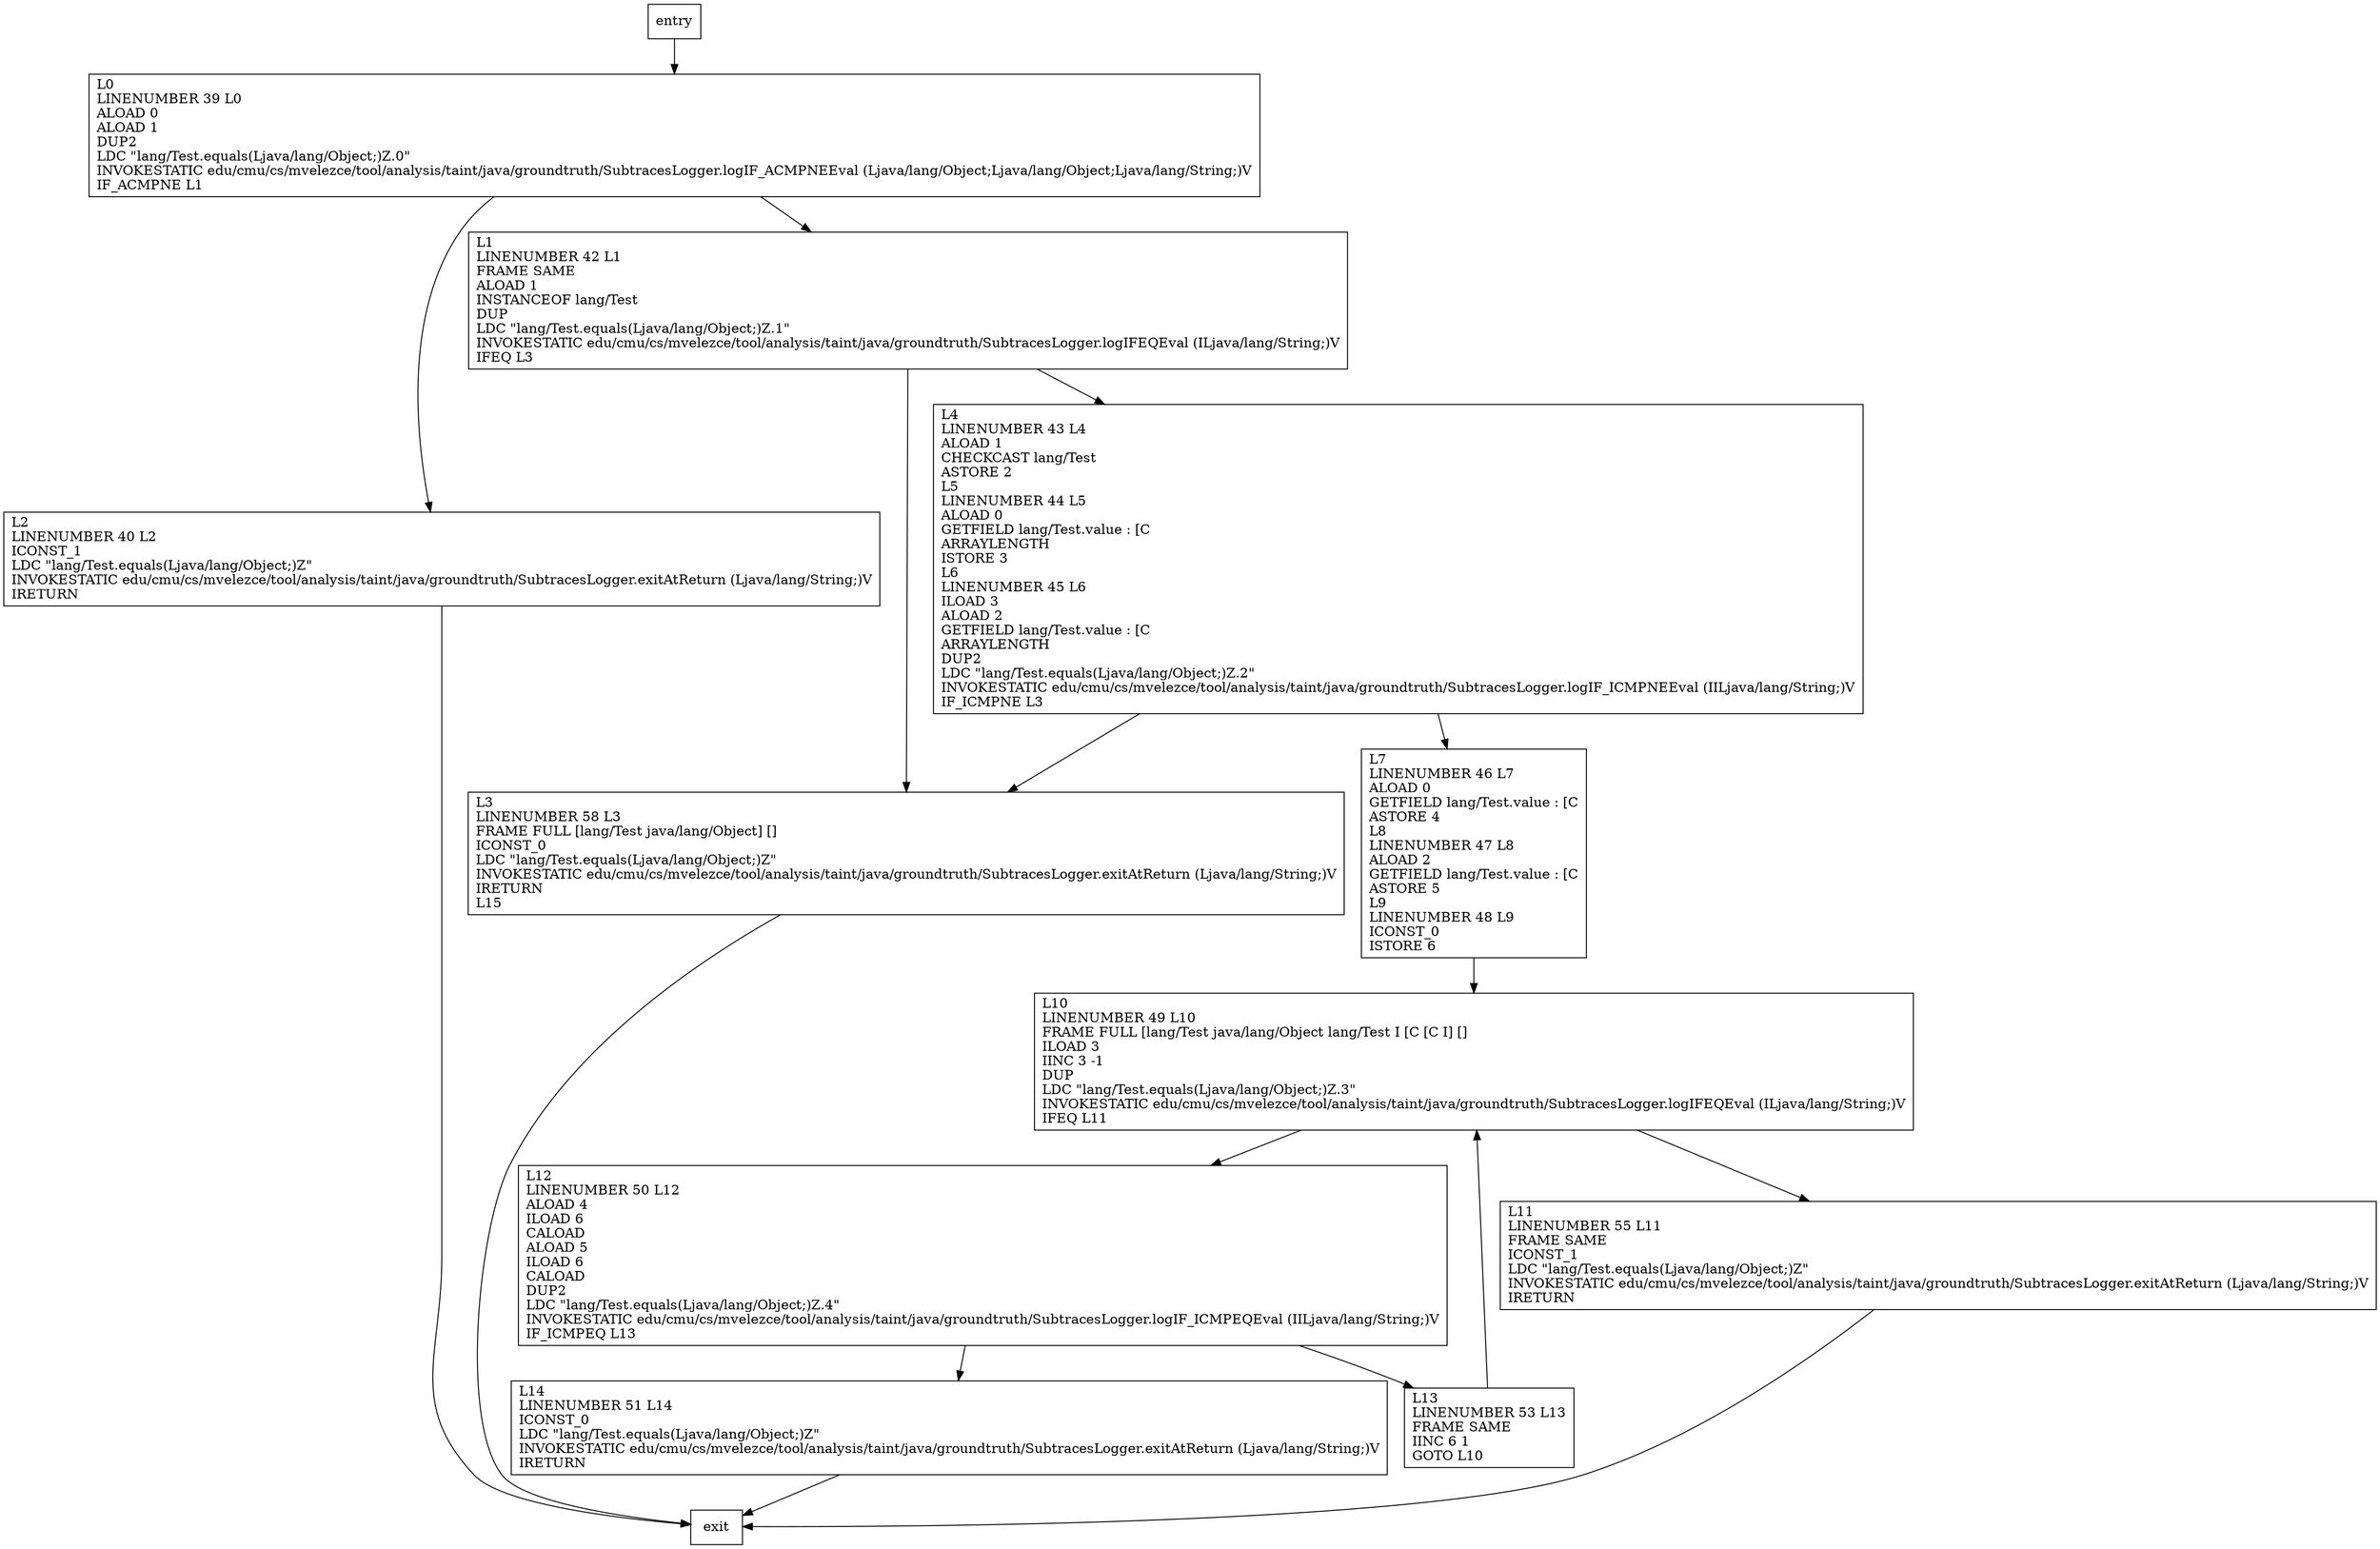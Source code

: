 digraph equals {
node [shape=record];
2117938877 [label="L10\lLINENUMBER 49 L10\lFRAME FULL [lang/Test java/lang/Object lang/Test I [C [C I] []\lILOAD 3\lIINC 3 -1\lDUP\lLDC \"lang/Test.equals(Ljava/lang/Object;)Z.3\"\lINVOKESTATIC edu/cmu/cs/mvelezce/tool/analysis/taint/java/groundtruth/SubtracesLogger.logIFEQEval (ILjava/lang/String;)V\lIFEQ L11\l"];
1327714567 [label="L3\lLINENUMBER 58 L3\lFRAME FULL [lang/Test java/lang/Object] []\lICONST_0\lLDC \"lang/Test.equals(Ljava/lang/Object;)Z\"\lINVOKESTATIC edu/cmu/cs/mvelezce/tool/analysis/taint/java/groundtruth/SubtracesLogger.exitAtReturn (Ljava/lang/String;)V\lIRETURN\lL15\l"];
1328764608 [label="L14\lLINENUMBER 51 L14\lICONST_0\lLDC \"lang/Test.equals(Ljava/lang/Object;)Z\"\lINVOKESTATIC edu/cmu/cs/mvelezce/tool/analysis/taint/java/groundtruth/SubtracesLogger.exitAtReturn (Ljava/lang/String;)V\lIRETURN\l"];
685193713 [label="L4\lLINENUMBER 43 L4\lALOAD 1\lCHECKCAST lang/Test\lASTORE 2\lL5\lLINENUMBER 44 L5\lALOAD 0\lGETFIELD lang/Test.value : [C\lARRAYLENGTH\lISTORE 3\lL6\lLINENUMBER 45 L6\lILOAD 3\lALOAD 2\lGETFIELD lang/Test.value : [C\lARRAYLENGTH\lDUP2\lLDC \"lang/Test.equals(Ljava/lang/Object;)Z.2\"\lINVOKESTATIC edu/cmu/cs/mvelezce/tool/analysis/taint/java/groundtruth/SubtracesLogger.logIF_ICMPNEEval (IILjava/lang/String;)V\lIF_ICMPNE L3\l"];
1149526768 [label="L0\lLINENUMBER 39 L0\lALOAD 0\lALOAD 1\lDUP2\lLDC \"lang/Test.equals(Ljava/lang/Object;)Z.0\"\lINVOKESTATIC edu/cmu/cs/mvelezce/tool/analysis/taint/java/groundtruth/SubtracesLogger.logIF_ACMPNEEval (Ljava/lang/Object;Ljava/lang/Object;Ljava/lang/String;)V\lIF_ACMPNE L1\l"];
321795476 [label="L2\lLINENUMBER 40 L2\lICONST_1\lLDC \"lang/Test.equals(Ljava/lang/Object;)Z\"\lINVOKESTATIC edu/cmu/cs/mvelezce/tool/analysis/taint/java/groundtruth/SubtracesLogger.exitAtReturn (Ljava/lang/String;)V\lIRETURN\l"];
725873428 [label="L12\lLINENUMBER 50 L12\lALOAD 4\lILOAD 6\lCALOAD\lALOAD 5\lILOAD 6\lCALOAD\lDUP2\lLDC \"lang/Test.equals(Ljava/lang/Object;)Z.4\"\lINVOKESTATIC edu/cmu/cs/mvelezce/tool/analysis/taint/java/groundtruth/SubtracesLogger.logIF_ICMPEQEval (IILjava/lang/String;)V\lIF_ICMPEQ L13\l"];
1483522397 [label="L13\lLINENUMBER 53 L13\lFRAME SAME\lIINC 6 1\lGOTO L10\l"];
475871799 [label="L7\lLINENUMBER 46 L7\lALOAD 0\lGETFIELD lang/Test.value : [C\lASTORE 4\lL8\lLINENUMBER 47 L8\lALOAD 2\lGETFIELD lang/Test.value : [C\lASTORE 5\lL9\lLINENUMBER 48 L9\lICONST_0\lISTORE 6\l"];
977952572 [label="L11\lLINENUMBER 55 L11\lFRAME SAME\lICONST_1\lLDC \"lang/Test.equals(Ljava/lang/Object;)Z\"\lINVOKESTATIC edu/cmu/cs/mvelezce/tool/analysis/taint/java/groundtruth/SubtracesLogger.exitAtReturn (Ljava/lang/String;)V\lIRETURN\l"];
2021230836 [label="L1\lLINENUMBER 42 L1\lFRAME SAME\lALOAD 1\lINSTANCEOF lang/Test\lDUP\lLDC \"lang/Test.equals(Ljava/lang/Object;)Z.1\"\lINVOKESTATIC edu/cmu/cs/mvelezce/tool/analysis/taint/java/groundtruth/SubtracesLogger.logIFEQEval (ILjava/lang/String;)V\lIFEQ L3\l"];
entry;
exit;
1327714567 -> exit;
1328764608 -> exit;
725873428 -> 1328764608;
725873428 -> 1483522397;
1483522397 -> 2117938877;
475871799 -> 2117938877;
977952572 -> exit;
entry -> 1149526768;
2117938877 -> 725873428;
2117938877 -> 977952572;
685193713 -> 1327714567;
685193713 -> 475871799;
1149526768 -> 321795476;
1149526768 -> 2021230836;
321795476 -> exit;
2021230836 -> 1327714567;
2021230836 -> 685193713;
}
